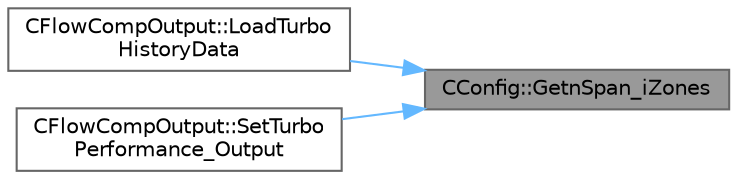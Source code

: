 digraph "CConfig::GetnSpan_iZones"
{
 // LATEX_PDF_SIZE
  bgcolor="transparent";
  edge [fontname=Helvetica,fontsize=10,labelfontname=Helvetica,labelfontsize=10];
  node [fontname=Helvetica,fontsize=10,shape=box,height=0.2,width=0.4];
  rankdir="RL";
  Node1 [id="Node000001",label="CConfig::GetnSpan_iZones",height=0.2,width=0.4,color="gray40", fillcolor="grey60", style="filled", fontcolor="black",tooltip="get number span-wise sections to compute 3D BC and performance for turbomachinery."];
  Node1 -> Node2 [id="edge1_Node000001_Node000002",dir="back",color="steelblue1",style="solid",tooltip=" "];
  Node2 [id="Node000002",label="CFlowCompOutput::LoadTurbo\lHistoryData",height=0.2,width=0.4,color="grey40", fillcolor="white", style="filled",URL="$classCFlowCompOutput.html#a01eca8bf574c1167a59271f5bc2e3195",tooltip="Loads the turboperformacne history data."];
  Node1 -> Node3 [id="edge2_Node000001_Node000003",dir="back",color="steelblue1",style="solid",tooltip=" "];
  Node3 [id="Node000003",label="CFlowCompOutput::SetTurbo\lPerformance_Output",height=0.2,width=0.4,color="grey40", fillcolor="white", style="filled",URL="$classCFlowCompOutput.html#a980dac22424e59a4c05c13bb1d7b4764",tooltip="Sets the turboperformance screen output."];
}
